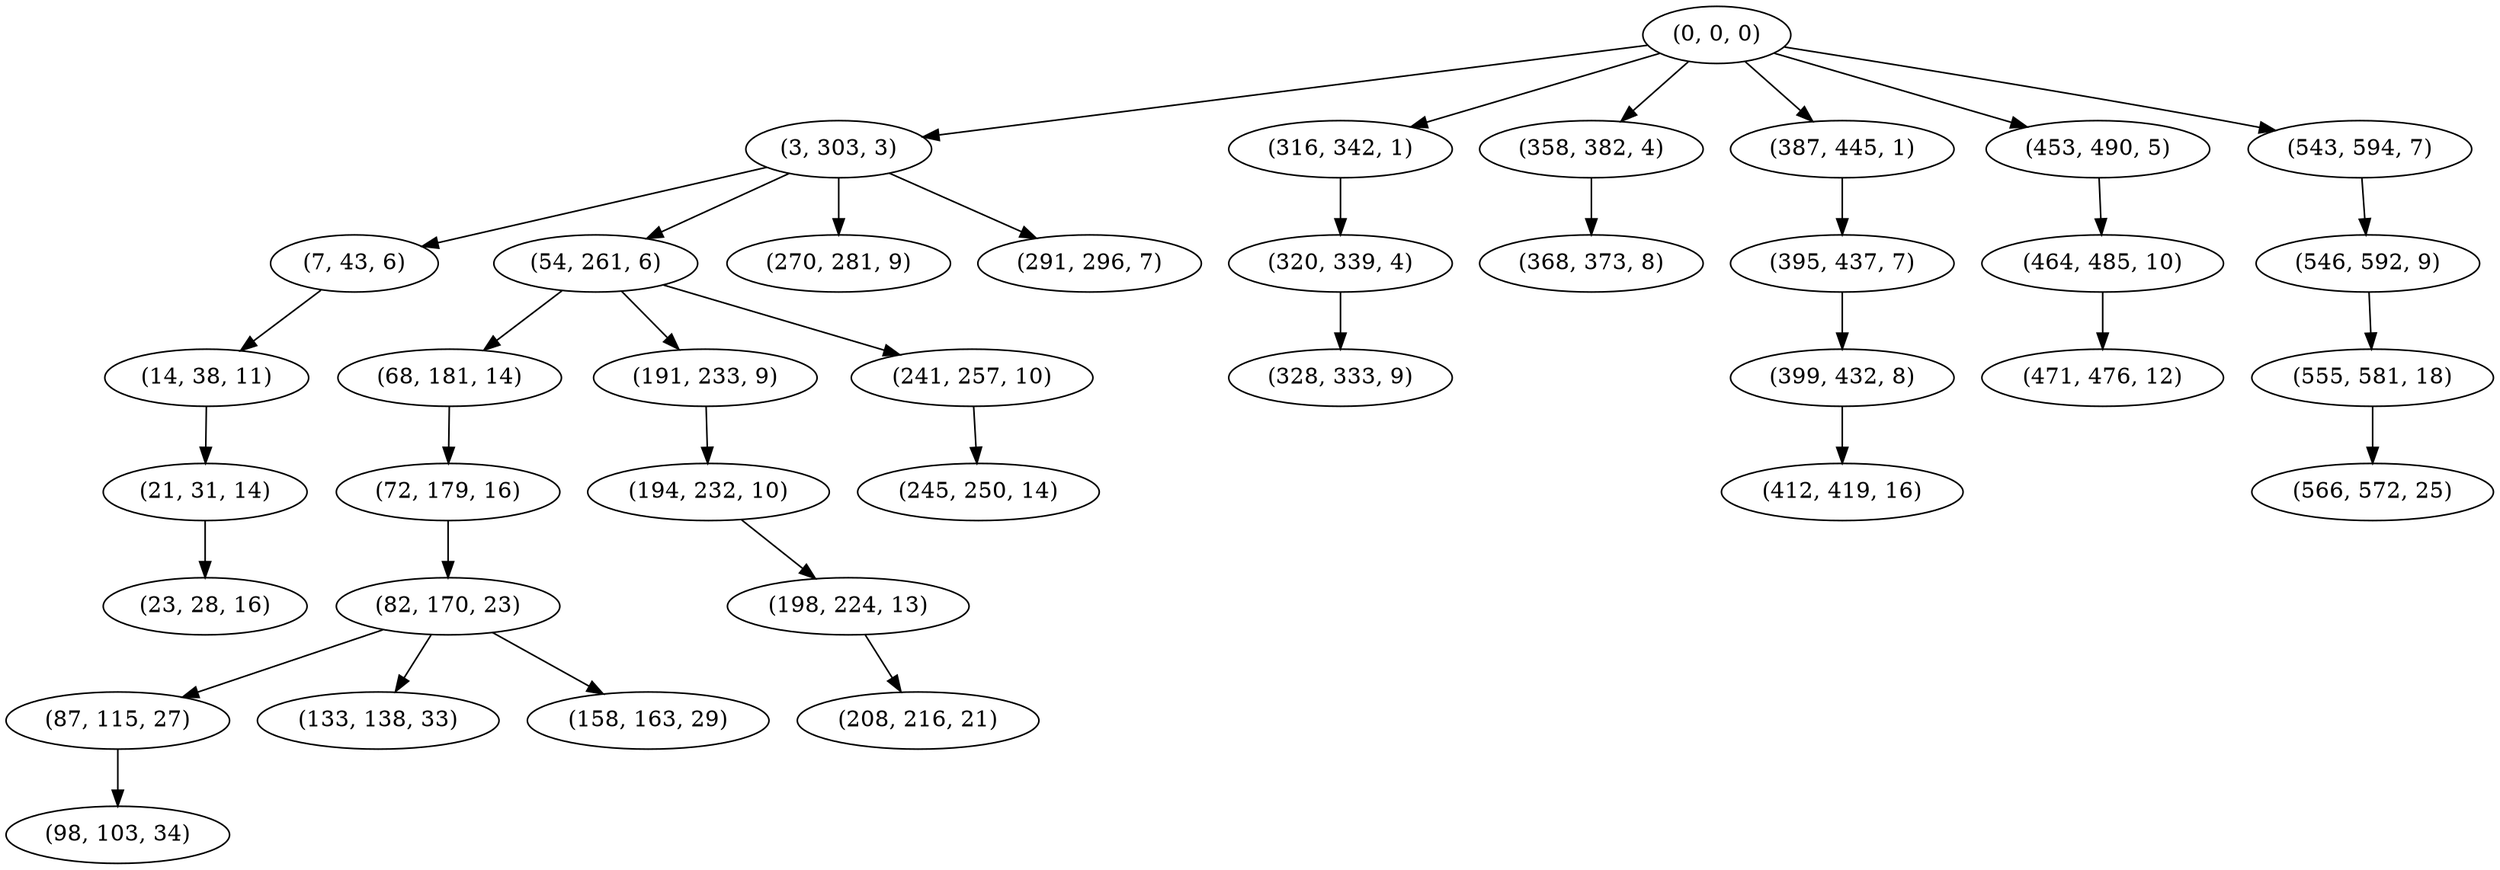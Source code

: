 digraph tree {
    "(0, 0, 0)";
    "(3, 303, 3)";
    "(7, 43, 6)";
    "(14, 38, 11)";
    "(21, 31, 14)";
    "(23, 28, 16)";
    "(54, 261, 6)";
    "(68, 181, 14)";
    "(72, 179, 16)";
    "(82, 170, 23)";
    "(87, 115, 27)";
    "(98, 103, 34)";
    "(133, 138, 33)";
    "(158, 163, 29)";
    "(191, 233, 9)";
    "(194, 232, 10)";
    "(198, 224, 13)";
    "(208, 216, 21)";
    "(241, 257, 10)";
    "(245, 250, 14)";
    "(270, 281, 9)";
    "(291, 296, 7)";
    "(316, 342, 1)";
    "(320, 339, 4)";
    "(328, 333, 9)";
    "(358, 382, 4)";
    "(368, 373, 8)";
    "(387, 445, 1)";
    "(395, 437, 7)";
    "(399, 432, 8)";
    "(412, 419, 16)";
    "(453, 490, 5)";
    "(464, 485, 10)";
    "(471, 476, 12)";
    "(543, 594, 7)";
    "(546, 592, 9)";
    "(555, 581, 18)";
    "(566, 572, 25)";
    "(0, 0, 0)" -> "(3, 303, 3)";
    "(0, 0, 0)" -> "(316, 342, 1)";
    "(0, 0, 0)" -> "(358, 382, 4)";
    "(0, 0, 0)" -> "(387, 445, 1)";
    "(0, 0, 0)" -> "(453, 490, 5)";
    "(0, 0, 0)" -> "(543, 594, 7)";
    "(3, 303, 3)" -> "(7, 43, 6)";
    "(3, 303, 3)" -> "(54, 261, 6)";
    "(3, 303, 3)" -> "(270, 281, 9)";
    "(3, 303, 3)" -> "(291, 296, 7)";
    "(7, 43, 6)" -> "(14, 38, 11)";
    "(14, 38, 11)" -> "(21, 31, 14)";
    "(21, 31, 14)" -> "(23, 28, 16)";
    "(54, 261, 6)" -> "(68, 181, 14)";
    "(54, 261, 6)" -> "(191, 233, 9)";
    "(54, 261, 6)" -> "(241, 257, 10)";
    "(68, 181, 14)" -> "(72, 179, 16)";
    "(72, 179, 16)" -> "(82, 170, 23)";
    "(82, 170, 23)" -> "(87, 115, 27)";
    "(82, 170, 23)" -> "(133, 138, 33)";
    "(82, 170, 23)" -> "(158, 163, 29)";
    "(87, 115, 27)" -> "(98, 103, 34)";
    "(191, 233, 9)" -> "(194, 232, 10)";
    "(194, 232, 10)" -> "(198, 224, 13)";
    "(198, 224, 13)" -> "(208, 216, 21)";
    "(241, 257, 10)" -> "(245, 250, 14)";
    "(316, 342, 1)" -> "(320, 339, 4)";
    "(320, 339, 4)" -> "(328, 333, 9)";
    "(358, 382, 4)" -> "(368, 373, 8)";
    "(387, 445, 1)" -> "(395, 437, 7)";
    "(395, 437, 7)" -> "(399, 432, 8)";
    "(399, 432, 8)" -> "(412, 419, 16)";
    "(453, 490, 5)" -> "(464, 485, 10)";
    "(464, 485, 10)" -> "(471, 476, 12)";
    "(543, 594, 7)" -> "(546, 592, 9)";
    "(546, 592, 9)" -> "(555, 581, 18)";
    "(555, 581, 18)" -> "(566, 572, 25)";
}
